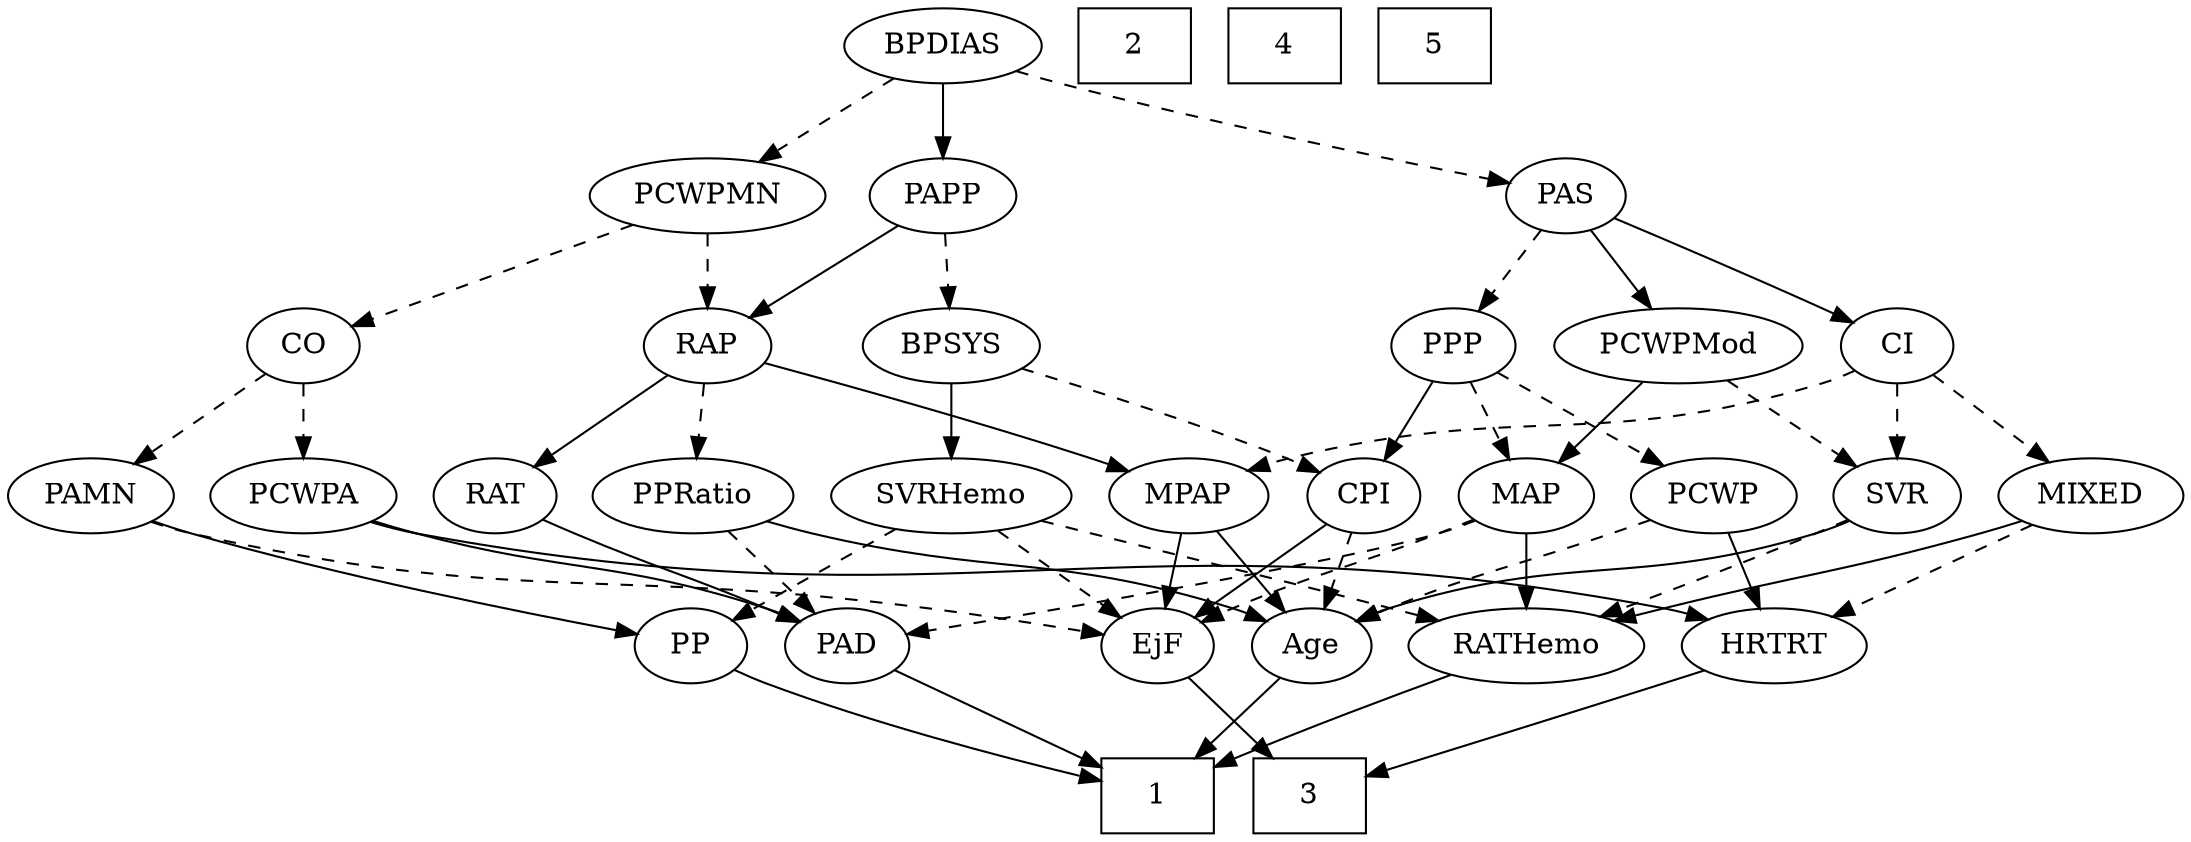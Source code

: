 strict digraph {
	graph [bb="0,0,962.69,396"];
	node [label="\N"];
	1	[height=0.5,
		pos="504.4,18",
		shape=box,
		width=0.75];
	2	[height=0.5,
		pos="497.4,378",
		shape=box,
		width=0.75];
	3	[height=0.5,
		pos="577.4,18",
		shape=box,
		width=0.75];
	4	[height=0.5,
		pos="569.4,378",
		shape=box,
		width=0.75];
	5	[height=0.5,
		pos="641.4,378",
		shape=box,
		width=0.75];
	Age	[height=0.5,
		pos="577.4,90",
		width=0.75];
	Age -> 1	[pos="e,522.24,36.113 562.62,74.834 553.15,65.746 540.59,53.71 529.57,43.141",
		style=solid];
	EjF	[height=0.5,
		pos="505.4,90",
		width=0.75];
	EjF -> 3	[pos="e,559.8,36.113 519.97,74.834 529.32,65.746 541.69,53.71 552.57,43.141",
		style=solid];
	RAP	[height=0.5,
		pos="308.4,234",
		width=0.77632];
	MPAP	[height=0.5,
		pos="515.4,162",
		width=0.97491];
	RAP -> MPAP	[pos="e,488.49,173.66 333.11,225.42 365.17,215.49 422.75,197.29 471.4,180 473.91,179.11 476.5,178.16 479.11,177.2",
		style=solid];
	RAT	[height=0.5,
		pos="219.4,162",
		width=0.75827];
	RAP -> RAT	[pos="e,236.2,176.22 291.24,219.5 277.85,208.98 259.09,194.22 244.09,182.42",
		style=solid];
	PPRatio	[height=0.5,
		pos="304.4,162",
		width=1.1013];
	RAP -> PPRatio	[pos="e,305.37,180.1 307.41,215.7 306.97,207.98 306.44,198.71 305.95,190.11",
		style=dashed];
	MIXED	[height=0.5,
		pos="922.4,162",
		width=1.1193];
	RATHemo	[height=0.5,
		pos="671.4,90",
		width=1.3721];
	MIXED -> RATHemo	[pos="e,708.46,102.1 892.21,150.06 886.02,147.95 879.52,145.82 873.4,144 810.17,125.17 793.06,125.28 729.4,108 725.79,107.02 722.07,105.99 \
718.33,104.93",
		style=solid];
	HRTRT	[height=0.5,
		pos="778.4,90",
		width=1.1013];
	MIXED -> HRTRT	[pos="e,804.64,103.76 895.98,148.16 872.95,136.96 839.33,120.62 813.93,108.27",
		style=dashed];
	MPAP -> Age	[pos="e,564.23,105.86 529.47,145.12 537.78,135.73 548.44,123.7 557.59,113.36",
		style=solid];
	MPAP -> EjF	[pos="e,507.84,108.1 512.92,143.7 511.82,135.98 510.5,126.71 509.27,118.11",
		style=solid];
	BPSYS	[height=0.5,
		pos="412.4,234",
		width=1.0471];
	CPI	[height=0.5,
		pos="595.4,162",
		width=0.75];
	BPSYS -> CPI	[pos="e,574.23,173.41 442.56,223.06 472.5,212.98 519.56,196.54 559.4,180 561.22,179.24 563.08,178.45 564.95,177.62",
		style=dashed];
	SVRHemo	[height=0.5,
		pos="412.4,162",
		width=1.3902];
	BPSYS -> SVRHemo	[pos="e,412.4,180.1 412.4,215.7 412.4,207.98 412.4,198.71 412.4,190.11",
		style=solid];
	PAD	[height=0.5,
		pos="368.4,90",
		width=0.79437];
	PAD -> 1	[pos="e,477.33,32.933 389.95,77.908 410.93,67.106 443.23,50.484 468.17,37.647",
		style=solid];
	CO	[height=0.5,
		pos="132.4,234",
		width=0.75];
	PAMN	[height=0.5,
		pos="36.397,162",
		width=1.011];
	CO -> PAMN	[pos="e,56.212,177.45 114.79,220.16 100.68,209.88 80.631,195.25 64.338,183.37",
		style=dashed];
	PCWPA	[height=0.5,
		pos="132.4,162",
		width=1.1555];
	CO -> PCWPA	[pos="e,132.4,180.1 132.4,215.7 132.4,207.98 132.4,198.71 132.4,190.11",
		style=dashed];
	PAS	[height=0.5,
		pos="690.4,306",
		width=0.75];
	PCWPMod	[height=0.5,
		pos="739.4,234",
		width=1.4443];
	PAS -> PCWPMod	[pos="e,727.52,251.96 701.27,289.46 707.29,280.87 714.92,269.97 721.77,260.19",
		style=solid];
	PPP	[height=0.5,
		pos="642.4,234",
		width=0.75];
	PAS -> PPP	[pos="e,653.25,250.82 679.5,289.12 673.43,280.26 665.74,269.04 658.93,259.12",
		style=dashed];
	CI	[height=0.5,
		pos="836.4,234",
		width=0.75];
	PAS -> CI	[pos="e,815.14,245.19 711.63,294.82 736.5,282.9 777.88,263.06 806.11,249.52",
		style=solid];
	PAMN -> EjF	[pos="e,479.82,95.824 63.179,149.63 69.093,147.47 75.388,145.44 81.397,144 222.7,110.05 262.49,128.31 406.4,108 427.52,105.02 451.07,101 \
469.89,97.625",
		style=dashed];
	PP	[height=0.5,
		pos="294.4,90",
		width=0.75];
	PAMN -> PP	[pos="e,268.88,96.332 63.825,150.05 69.586,147.92 75.657,145.79 81.397,144 143.06,124.75 216.46,107.76 259.01,98.469",
		style=solid];
	RATHemo -> 1	[pos="e,531.41,31.578 639.18,76.318 612.77,65.816 574.49,50.342 541.4,36 541.19,35.912 540.99,35.824 540.79,35.735",
		style=solid];
	CPI -> Age	[pos="e,581.71,107.79 591.04,144.05 589.01,136.14 586.54,126.54 584.26,117.69",
		style=dashed];
	CPI -> EjF	[pos="e,522.25,104.11 578.47,147.83 564.89,137.27 545.64,122.3 530.3,110.37",
		style=solid];
	RAT -> PAD	[pos="e,345.88,101.54 241.09,150.74 245.81,148.52 250.77,146.18 255.4,144 282.85,131.08 314.07,116.44 336.73,105.83",
		style=solid];
	SVR	[height=0.5,
		pos="836.4,162",
		width=0.77632];
	SVR -> Age	[pos="e,597.98,101.8 815.22,150.22 810.13,147.92 804.65,145.69 799.4,144 719.23,118.24 693.42,134.18 613.4,108 611.48,107.37 609.52,106.66 \
607.57,105.91",
		style=solid];
	SVR -> RATHemo	[pos="e,703.36,103.84 814.15,150.61 809.31,148.4 804.19,146.09 799.4,144 770.69,131.47 738.07,117.97 712.95,107.74",
		style=dashed];
	PCWPMod -> SVR	[pos="e,818.5,175.91 760.92,217.46 775.52,206.93 794.9,192.94 810.37,181.78",
		style=dashed];
	MAP	[height=0.5,
		pos="671.4,162",
		width=0.84854];
	PCWPMod -> MAP	[pos="e,686.15,178.19 723.63,216.76 714.62,207.5 703.2,195.73 693.33,185.58",
		style=solid];
	PCWPA -> PAD	[pos="e,346.16,101.75 163.83,150.08 170.27,147.96 177.03,145.84 183.4,144 248.02,125.35 266.77,129.82 330.4,108 332.51,107.28 334.66,106.48 \
336.82,105.64",
		style=solid];
	PCWPA -> HRTRT	[pos="e,749.48,102.47 162.53,149.54 169.31,147.37 176.53,145.35 183.4,144 422.04,97.165 491.05,156.29 729.4,108 732.81,107.31 736.31,106.44 \
739.79,105.46",
		style=solid];
	PCWPMN	[height=0.5,
		pos="308.4,306",
		width=1.3902];
	PCWPMN -> RAP	[pos="e,308.4,252.1 308.4,287.7 308.4,279.98 308.4,270.71 308.4,262.11",
		style=dashed];
	PCWPMN -> CO	[pos="e,154.97,243.98 276.12,292.16 244.42,279.55 196.33,260.43 164.64,247.83",
		style=dashed];
	SVRHemo -> EjF	[pos="e,488.24,103.91 433.04,145.46 446.9,135.03 465.27,121.2 480.03,110.09",
		style=dashed];
	SVRHemo -> RATHemo	[pos="e,634.33,102.09 449.8,150.03 456.96,147.98 464.4,145.89 471.4,144 534.24,126.98 550.59,125.16 613.4,108 617,107.02 620.72,105.98 \
624.46,104.92",
		style=dashed];
	SVRHemo -> PP	[pos="e,314.03,102.65 387.66,146.33 368.76,135.11 342.67,119.64 322.9,107.91",
		style=dashed];
	BPDIAS	[height=0.5,
		pos="410.4,378",
		width=1.1735];
	BPDIAS -> PAS	[pos="e,664.78,312.1 442.08,365.92 448.45,363.85 455.11,361.77 461.4,360 529.18,340.91 609.63,323.47 654.87,314.14",
		style=dashed];
	BPDIAS -> PCWPMN	[pos="e,330.7,322.31 388.77,362.15 374.36,352.27 355.21,339.12 339.21,328.15",
		style=dashed];
	PAPP	[height=0.5,
		pos="410.4,306",
		width=0.88464];
	BPDIAS -> PAPP	[pos="e,410.4,324.1 410.4,359.7 410.4,351.98 410.4,342.71 410.4,334.11",
		style=solid];
	MAP -> EjF	[pos="e,526.62,101.28 647.32,150.67 642.08,148.45 636.56,146.13 631.4,144 591.57,127.57 580.89,125.21 541.4,108 539.59,107.21 537.74,106.39 \
535.88,105.55",
		style=dashed];
	MAP -> PAD	[pos="e,395.56,95.75 648,150.12 642.63,147.88 636.87,145.7 631.4,144 589.65,131.07 467.8,108.62 405.71,97.553",
		style=dashed];
	MAP -> RATHemo	[pos="e,671.4,108.1 671.4,143.7 671.4,135.98 671.4,126.71 671.4,118.11",
		style=solid];
	PP -> 1	[pos="e,477.16,25.976 315.49,78.411 320.33,76.159 325.5,73.892 330.4,72 376.65,54.144 431.61,38.255 467.21,28.637",
		style=solid];
	PPP -> CPI	[pos="e,606.02,178.82 631.73,217.12 625.84,208.34 618.4,197.26 611.79,187.42",
		style=solid];
	PPP -> MAP	[pos="e,664.37,179.96 649.27,216.41 652.62,208.34 656.72,198.43 660.48,189.35",
		style=dashed];
	PCWP	[height=0.5,
		pos="755.4,162",
		width=0.97491];
	PPP -> PCWP	[pos="e,733.82,176.37 661.57,221.13 679.01,210.32 705.04,194.19 725.27,181.66",
		style=dashed];
	PPRatio -> Age	[pos="e,556.82,101.8 333.98,149.96 340.33,147.81 347.05,145.7 353.4,144 435.58,122 460.51,134.37 541.4,108 543.32,107.37 545.27,106.67 \
547.22,105.91",
		style=solid];
	PPRatio -> PAD	[pos="e,354.81,105.86 318.92,145.12 327.5,135.73 338.5,123.7 347.95,113.36",
		style=dashed];
	PCWP -> Age	[pos="e,598.58,101.39 727.96,150.32 722.48,148.21 716.76,146.02 711.4,144 667.98,127.64 656.2,125.92 613.4,108 611.58,107.24 609.72,106.44 \
607.85,105.61",
		style=dashed];
	PCWP -> HRTRT	[pos="e,772.72,108.28 760.96,144.05 763.55,136.18 766.69,126.62 769.59,117.79",
		style=solid];
	CI -> MIXED	[pos="e,903.78,178.16 852.98,219.5 865.14,209.61 881.9,195.96 895.9,184.56",
		style=dashed];
	CI -> MPAP	[pos="e,541.61,174.21 815.87,222.04 810.91,219.76 805.56,217.57 800.4,216 696.77,184.54 664.1,207.68 559.4,180 556.74,179.3 554.03,178.49 \
551.32,177.61",
		style=dashed];
	CI -> SVR	[pos="e,836.4,180.1 836.4,215.7 836.4,207.98 836.4,198.71 836.4,190.11",
		style=dashed];
	PAPP -> RAP	[pos="e,326.97,247.75 390.73,291.5 375.05,280.74 352.93,265.56 335.56,253.64",
		style=solid];
	PAPP -> BPSYS	[pos="e,411.91,252.1 410.89,287.7 411.11,279.98 411.38,270.71 411.62,262.11",
		style=dashed];
	HRTRT -> 3	[pos="e,604.66,28.493 747.87,78.369 712.08,65.905 652.79,45.256 614.41,31.891",
		style=solid];
}
